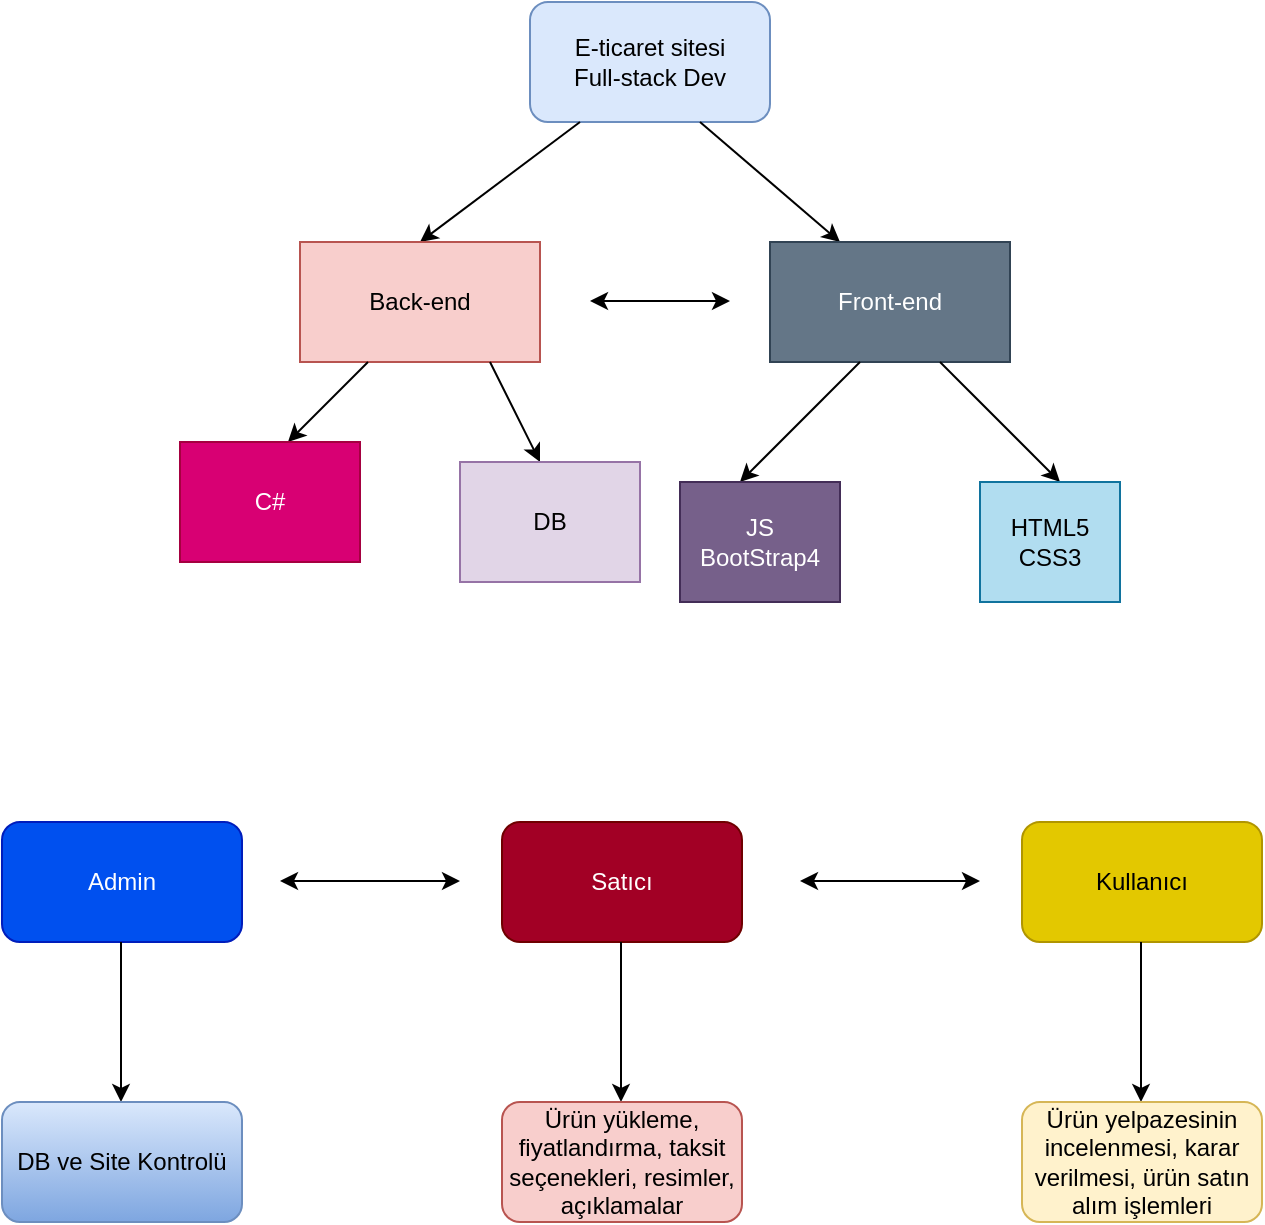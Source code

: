 <mxfile version="21.0.2" type="github">
  <diagram id="C5RBs43oDa-KdzZeNtuy" name="Page-1">
    <mxGraphModel dx="1050" dy="549" grid="1" gridSize="10" guides="1" tooltips="1" connect="1" arrows="1" fold="1" page="1" pageScale="1" pageWidth="827" pageHeight="1169" math="0" shadow="0">
      <root>
        <mxCell id="WIyWlLk6GJQsqaUBKTNV-0" />
        <mxCell id="WIyWlLk6GJQsqaUBKTNV-1" parent="WIyWlLk6GJQsqaUBKTNV-0" />
        <mxCell id="07Z04fuiSp5d0RjuKBhp-0" value="E-ticaret sitesi&lt;br&gt;Full-stack Dev" style="rounded=1;whiteSpace=wrap;html=1;fillColor=#dae8fc;strokeColor=#6c8ebf;" parent="WIyWlLk6GJQsqaUBKTNV-1" vertex="1">
          <mxGeometry x="354" y="40" width="120" height="60" as="geometry" />
        </mxCell>
        <mxCell id="07Z04fuiSp5d0RjuKBhp-1" value="" style="endArrow=classic;html=1;rounded=0;" parent="WIyWlLk6GJQsqaUBKTNV-1" edge="1">
          <mxGeometry width="50" height="50" relative="1" as="geometry">
            <mxPoint x="379" y="100" as="sourcePoint" />
            <mxPoint x="299" y="160" as="targetPoint" />
          </mxGeometry>
        </mxCell>
        <mxCell id="07Z04fuiSp5d0RjuKBhp-2" value="" style="endArrow=classic;html=1;rounded=0;" parent="WIyWlLk6GJQsqaUBKTNV-1" edge="1">
          <mxGeometry width="50" height="50" relative="1" as="geometry">
            <mxPoint x="439" y="100" as="sourcePoint" />
            <mxPoint x="509" y="160" as="targetPoint" />
          </mxGeometry>
        </mxCell>
        <mxCell id="07Z04fuiSp5d0RjuKBhp-3" value="Kullanıcı" style="rounded=1;whiteSpace=wrap;html=1;fillColor=#e3c800;fontColor=#000000;strokeColor=#B09500;" parent="WIyWlLk6GJQsqaUBKTNV-1" vertex="1">
          <mxGeometry x="600" y="450" width="120" height="60" as="geometry" />
        </mxCell>
        <mxCell id="07Z04fuiSp5d0RjuKBhp-4" value="Admin" style="rounded=1;whiteSpace=wrap;html=1;fillColor=#0050ef;fontColor=#ffffff;strokeColor=#001DBC;" parent="WIyWlLk6GJQsqaUBKTNV-1" vertex="1">
          <mxGeometry x="90" y="450" width="120" height="60" as="geometry" />
        </mxCell>
        <mxCell id="07Z04fuiSp5d0RjuKBhp-5" value="Satıcı" style="rounded=1;whiteSpace=wrap;html=1;fillColor=#a20025;fontColor=#ffffff;strokeColor=#6F0000;" parent="WIyWlLk6GJQsqaUBKTNV-1" vertex="1">
          <mxGeometry x="340" y="450" width="120" height="60" as="geometry" />
        </mxCell>
        <mxCell id="07Z04fuiSp5d0RjuKBhp-6" value="Back-end" style="rounded=0;whiteSpace=wrap;html=1;fillColor=#f8cecc;strokeColor=#b85450;" parent="WIyWlLk6GJQsqaUBKTNV-1" vertex="1">
          <mxGeometry x="239" y="160" width="120" height="60" as="geometry" />
        </mxCell>
        <mxCell id="07Z04fuiSp5d0RjuKBhp-7" value="Front-end" style="rounded=0;whiteSpace=wrap;html=1;fillColor=#647687;strokeColor=#314354;fontColor=#ffffff;" parent="WIyWlLk6GJQsqaUBKTNV-1" vertex="1">
          <mxGeometry x="474" y="160" width="120" height="60" as="geometry" />
        </mxCell>
        <mxCell id="07Z04fuiSp5d0RjuKBhp-8" value="" style="endArrow=classic;html=1;rounded=0;" parent="WIyWlLk6GJQsqaUBKTNV-1" edge="1">
          <mxGeometry width="50" height="50" relative="1" as="geometry">
            <mxPoint x="273" y="220" as="sourcePoint" />
            <mxPoint x="233" y="260" as="targetPoint" />
            <Array as="points">
              <mxPoint x="253" y="240" />
            </Array>
          </mxGeometry>
        </mxCell>
        <mxCell id="07Z04fuiSp5d0RjuKBhp-11" value="" style="endArrow=classic;html=1;rounded=0;" parent="WIyWlLk6GJQsqaUBKTNV-1" edge="1">
          <mxGeometry width="50" height="50" relative="1" as="geometry">
            <mxPoint x="334" y="220" as="sourcePoint" />
            <mxPoint x="359" y="270" as="targetPoint" />
            <Array as="points">
              <mxPoint x="344" y="240" />
            </Array>
          </mxGeometry>
        </mxCell>
        <mxCell id="07Z04fuiSp5d0RjuKBhp-16" value="C#" style="rounded=0;whiteSpace=wrap;html=1;fillColor=#d80073;fontColor=#ffffff;strokeColor=#A50040;" parent="WIyWlLk6GJQsqaUBKTNV-1" vertex="1">
          <mxGeometry x="179" y="260" width="90" height="60" as="geometry" />
        </mxCell>
        <mxCell id="07Z04fuiSp5d0RjuKBhp-17" value="DB" style="rounded=0;whiteSpace=wrap;html=1;fillColor=#e1d5e7;strokeColor=#9673a6;" parent="WIyWlLk6GJQsqaUBKTNV-1" vertex="1">
          <mxGeometry x="319" y="270" width="90" height="60" as="geometry" />
        </mxCell>
        <mxCell id="07Z04fuiSp5d0RjuKBhp-18" value="" style="endArrow=classic;html=1;rounded=0;" parent="WIyWlLk6GJQsqaUBKTNV-1" edge="1">
          <mxGeometry width="50" height="50" relative="1" as="geometry">
            <mxPoint x="519" y="220" as="sourcePoint" />
            <mxPoint x="459" y="280" as="targetPoint" />
          </mxGeometry>
        </mxCell>
        <mxCell id="07Z04fuiSp5d0RjuKBhp-19" value="" style="endArrow=classic;html=1;rounded=0;" parent="WIyWlLk6GJQsqaUBKTNV-1" edge="1">
          <mxGeometry width="50" height="50" relative="1" as="geometry">
            <mxPoint x="559" y="220" as="sourcePoint" />
            <mxPoint x="619" y="280" as="targetPoint" />
          </mxGeometry>
        </mxCell>
        <mxCell id="07Z04fuiSp5d0RjuKBhp-20" value="JS&lt;br&gt;BootStrap4" style="rounded=0;whiteSpace=wrap;html=1;fillColor=#76608a;fontColor=#ffffff;strokeColor=#432D57;" parent="WIyWlLk6GJQsqaUBKTNV-1" vertex="1">
          <mxGeometry x="429" y="280" width="80" height="60" as="geometry" />
        </mxCell>
        <mxCell id="07Z04fuiSp5d0RjuKBhp-21" value="HTML5&lt;br&gt;CSS3" style="rounded=0;whiteSpace=wrap;html=1;fillColor=#b1ddf0;strokeColor=#10739e;" parent="WIyWlLk6GJQsqaUBKTNV-1" vertex="1">
          <mxGeometry x="579" y="280" width="70" height="60" as="geometry" />
        </mxCell>
        <mxCell id="07Z04fuiSp5d0RjuKBhp-24" value="" style="endArrow=classic;startArrow=classic;html=1;rounded=0;" parent="WIyWlLk6GJQsqaUBKTNV-1" edge="1">
          <mxGeometry width="50" height="50" relative="1" as="geometry">
            <mxPoint x="384" y="189.5" as="sourcePoint" />
            <mxPoint x="454" y="189.5" as="targetPoint" />
          </mxGeometry>
        </mxCell>
        <mxCell id="bF85zeCsFnRXaFZazc1--0" value="" style="endArrow=classic;html=1;rounded=0;" parent="WIyWlLk6GJQsqaUBKTNV-1" edge="1">
          <mxGeometry width="50" height="50" relative="1" as="geometry">
            <mxPoint x="149.5" y="510" as="sourcePoint" />
            <mxPoint x="149.5" y="590" as="targetPoint" />
          </mxGeometry>
        </mxCell>
        <mxCell id="bF85zeCsFnRXaFZazc1--1" value="" style="endArrow=classic;html=1;rounded=0;" parent="WIyWlLk6GJQsqaUBKTNV-1" edge="1">
          <mxGeometry width="50" height="50" relative="1" as="geometry">
            <mxPoint x="399.5" y="510" as="sourcePoint" />
            <mxPoint x="399.5" y="590" as="targetPoint" />
          </mxGeometry>
        </mxCell>
        <mxCell id="bF85zeCsFnRXaFZazc1--2" value="" style="endArrow=classic;html=1;rounded=0;" parent="WIyWlLk6GJQsqaUBKTNV-1" edge="1">
          <mxGeometry width="50" height="50" relative="1" as="geometry">
            <mxPoint x="659.5" y="510" as="sourcePoint" />
            <mxPoint x="659.5" y="590" as="targetPoint" />
          </mxGeometry>
        </mxCell>
        <mxCell id="bF85zeCsFnRXaFZazc1--3" value="DB ve Site Kontrolü" style="rounded=1;whiteSpace=wrap;html=1;fillColor=#dae8fc;gradientColor=#7ea6e0;strokeColor=#6c8ebf;" parent="WIyWlLk6GJQsqaUBKTNV-1" vertex="1">
          <mxGeometry x="90" y="590" width="120" height="60" as="geometry" />
        </mxCell>
        <mxCell id="bF85zeCsFnRXaFZazc1--4" value="Ürün yükleme, fiyatlandırma, taksit seçenekleri, resimler, açıklamalar" style="rounded=1;whiteSpace=wrap;html=1;fillColor=#f8cecc;strokeColor=#b85450;" parent="WIyWlLk6GJQsqaUBKTNV-1" vertex="1">
          <mxGeometry x="340" y="590" width="120" height="60" as="geometry" />
        </mxCell>
        <mxCell id="bF85zeCsFnRXaFZazc1--5" value="Ürün yelpazesinin incelenmesi, karar verilmesi, ürün satın alım işlemleri" style="rounded=1;whiteSpace=wrap;html=1;fillColor=#fff2cc;strokeColor=#d6b656;" parent="WIyWlLk6GJQsqaUBKTNV-1" vertex="1">
          <mxGeometry x="600" y="590" width="120" height="60" as="geometry" />
        </mxCell>
        <mxCell id="bF85zeCsFnRXaFZazc1--6" value="" style="endArrow=classic;startArrow=classic;html=1;rounded=0;" parent="WIyWlLk6GJQsqaUBKTNV-1" edge="1">
          <mxGeometry width="50" height="50" relative="1" as="geometry">
            <mxPoint x="229" y="479.5" as="sourcePoint" />
            <mxPoint x="319" y="479.5" as="targetPoint" />
          </mxGeometry>
        </mxCell>
        <mxCell id="bF85zeCsFnRXaFZazc1--8" value="" style="endArrow=classic;startArrow=classic;html=1;rounded=0;" parent="WIyWlLk6GJQsqaUBKTNV-1" edge="1">
          <mxGeometry width="50" height="50" relative="1" as="geometry">
            <mxPoint x="489" y="479.5" as="sourcePoint" />
            <mxPoint x="579" y="479.5" as="targetPoint" />
          </mxGeometry>
        </mxCell>
      </root>
    </mxGraphModel>
  </diagram>
</mxfile>
